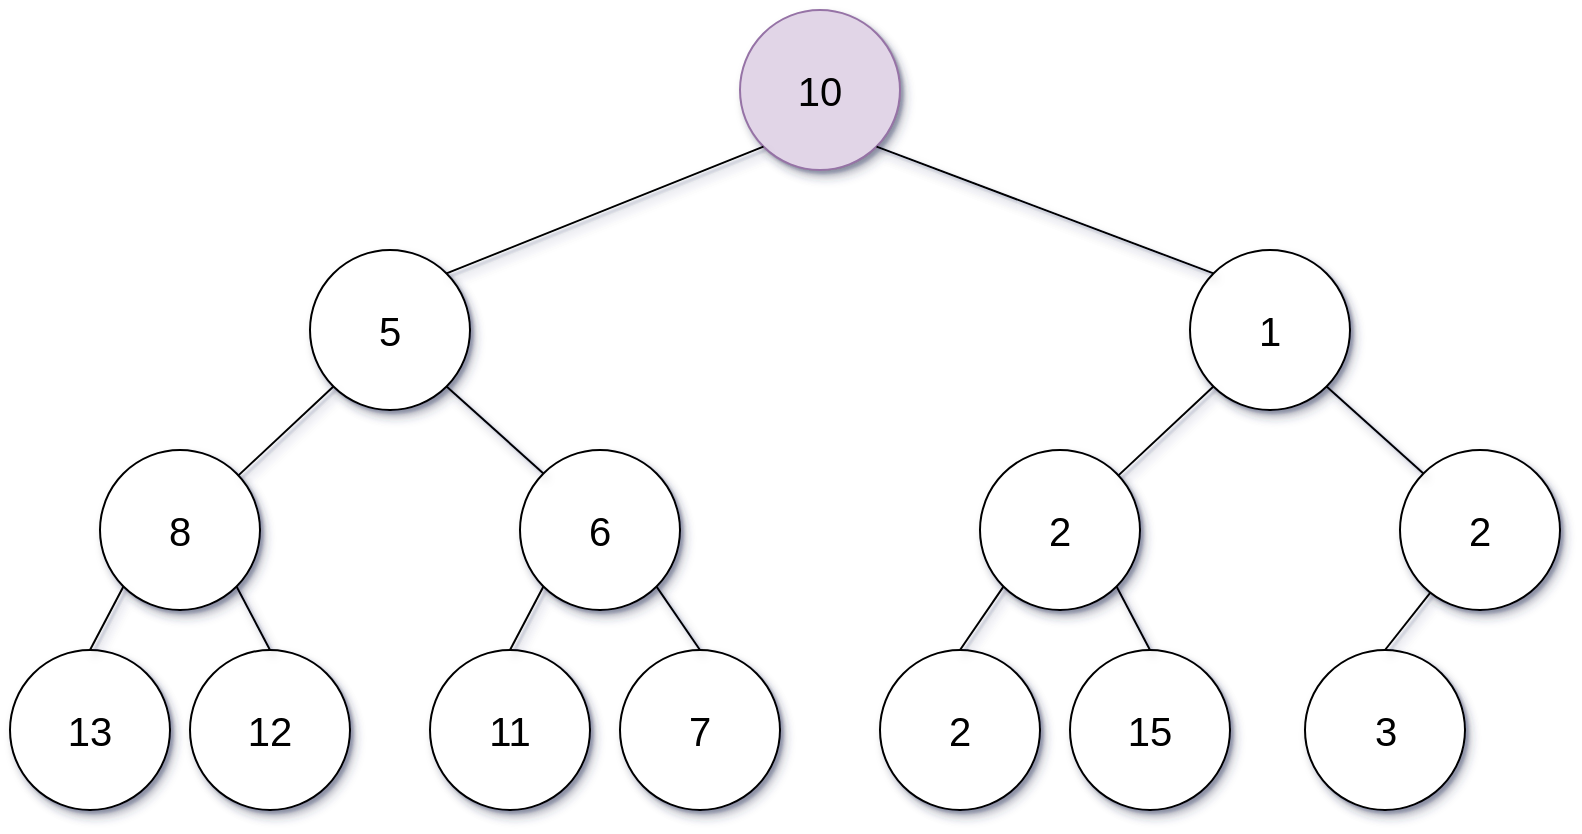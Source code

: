 <mxfile version="13.3.9" type="device"><diagram id="wYuCrtG_I1ZGuGPqZJJb" name="Página-1"><mxGraphModel dx="2059" dy="588" grid="1" gridSize="10" guides="1" tooltips="1" connect="1" arrows="1" fold="1" page="1" pageScale="1" pageWidth="850" pageHeight="1100" math="0" shadow="1"><root><mxCell id="0"/><mxCell id="1" parent="0"/><mxCell id="jEOD7p3hpSiM-hZA-DdB-1" value="" style="ellipse;whiteSpace=wrap;html=1;aspect=fixed;shadow=1;sketch=0;fillColor=#e1d5e7;strokeColor=#9673a6;" vertex="1" parent="1"><mxGeometry x="320" y="280" width="80" height="80" as="geometry"/></mxCell><mxCell id="jEOD7p3hpSiM-hZA-DdB-2" value="10" style="text;html=1;strokeColor=none;fillColor=none;align=center;verticalAlign=middle;whiteSpace=wrap;rounded=0;fontSize=20;shadow=1;sketch=0;" vertex="1" parent="1"><mxGeometry x="340" y="310" width="40" height="20" as="geometry"/></mxCell><mxCell id="jEOD7p3hpSiM-hZA-DdB-3" value="" style="ellipse;whiteSpace=wrap;html=1;aspect=fixed;shadow=1;sketch=0;" vertex="1" parent="1"><mxGeometry x="105" y="400" width="80" height="80" as="geometry"/></mxCell><mxCell id="jEOD7p3hpSiM-hZA-DdB-4" value="5" style="text;html=1;strokeColor=none;fillColor=none;align=center;verticalAlign=middle;whiteSpace=wrap;rounded=0;fontSize=20;shadow=1;sketch=0;" vertex="1" parent="1"><mxGeometry x="125" y="430" width="40" height="20" as="geometry"/></mxCell><mxCell id="jEOD7p3hpSiM-hZA-DdB-5" value="" style="ellipse;whiteSpace=wrap;html=1;aspect=fixed;shadow=1;sketch=0;" vertex="1" parent="1"><mxGeometry x="545" y="400" width="80" height="80" as="geometry"/></mxCell><mxCell id="jEOD7p3hpSiM-hZA-DdB-6" value="1" style="text;html=1;strokeColor=none;fillColor=none;align=center;verticalAlign=middle;whiteSpace=wrap;rounded=0;fontSize=20;shadow=1;sketch=0;" vertex="1" parent="1"><mxGeometry x="565" y="430" width="40" height="20" as="geometry"/></mxCell><mxCell id="jEOD7p3hpSiM-hZA-DdB-7" value="" style="ellipse;whiteSpace=wrap;html=1;aspect=fixed;shadow=1;sketch=0;" vertex="1" parent="1"><mxGeometry x="210" y="500" width="80" height="80" as="geometry"/></mxCell><mxCell id="jEOD7p3hpSiM-hZA-DdB-8" value="6" style="text;html=1;strokeColor=none;fillColor=none;align=center;verticalAlign=middle;whiteSpace=wrap;rounded=0;fontSize=20;shadow=1;sketch=0;" vertex="1" parent="1"><mxGeometry x="230" y="530" width="40" height="20" as="geometry"/></mxCell><mxCell id="jEOD7p3hpSiM-hZA-DdB-9" value="" style="ellipse;whiteSpace=wrap;html=1;aspect=fixed;shadow=1;sketch=0;" vertex="1" parent="1"><mxGeometry y="500" width="80" height="80" as="geometry"/></mxCell><mxCell id="jEOD7p3hpSiM-hZA-DdB-10" value="8" style="text;html=1;strokeColor=none;fillColor=none;align=center;verticalAlign=middle;whiteSpace=wrap;rounded=0;fontSize=20;shadow=1;sketch=0;" vertex="1" parent="1"><mxGeometry x="20" y="530" width="40" height="20" as="geometry"/></mxCell><mxCell id="jEOD7p3hpSiM-hZA-DdB-13" value="" style="ellipse;whiteSpace=wrap;html=1;aspect=fixed;shadow=1;sketch=0;" vertex="1" parent="1"><mxGeometry x="165" y="600" width="80" height="80" as="geometry"/></mxCell><mxCell id="jEOD7p3hpSiM-hZA-DdB-14" value="11" style="text;html=1;strokeColor=none;fillColor=none;align=center;verticalAlign=middle;whiteSpace=wrap;rounded=0;fontSize=20;shadow=1;sketch=0;" vertex="1" parent="1"><mxGeometry x="185" y="630" width="40" height="20" as="geometry"/></mxCell><mxCell id="jEOD7p3hpSiM-hZA-DdB-15" value="" style="ellipse;whiteSpace=wrap;html=1;aspect=fixed;shadow=1;sketch=0;" vertex="1" parent="1"><mxGeometry x="45" y="600" width="80" height="80" as="geometry"/></mxCell><mxCell id="jEOD7p3hpSiM-hZA-DdB-16" value="12" style="text;html=1;strokeColor=none;fillColor=none;align=center;verticalAlign=middle;whiteSpace=wrap;rounded=0;fontSize=20;shadow=1;sketch=0;" vertex="1" parent="1"><mxGeometry x="65" y="630" width="40" height="20" as="geometry"/></mxCell><mxCell id="jEOD7p3hpSiM-hZA-DdB-17" value="" style="ellipse;whiteSpace=wrap;html=1;aspect=fixed;shadow=1;sketch=0;" vertex="1" parent="1"><mxGeometry x="-45" y="600" width="80" height="80" as="geometry"/></mxCell><mxCell id="jEOD7p3hpSiM-hZA-DdB-18" value="13" style="text;html=1;strokeColor=none;fillColor=none;align=center;verticalAlign=middle;whiteSpace=wrap;rounded=0;fontSize=20;shadow=1;sketch=0;" vertex="1" parent="1"><mxGeometry x="-25" y="630" width="40" height="20" as="geometry"/></mxCell><mxCell id="jEOD7p3hpSiM-hZA-DdB-19" value="" style="ellipse;whiteSpace=wrap;html=1;aspect=fixed;shadow=1;sketch=0;" vertex="1" parent="1"><mxGeometry x="650" y="500" width="80" height="80" as="geometry"/></mxCell><mxCell id="jEOD7p3hpSiM-hZA-DdB-20" value="2" style="text;html=1;strokeColor=none;fillColor=none;align=center;verticalAlign=middle;whiteSpace=wrap;rounded=0;fontSize=20;shadow=1;sketch=0;" vertex="1" parent="1"><mxGeometry x="670" y="530" width="40" height="20" as="geometry"/></mxCell><mxCell id="jEOD7p3hpSiM-hZA-DdB-21" value="" style="ellipse;whiteSpace=wrap;html=1;aspect=fixed;shadow=1;sketch=0;" vertex="1" parent="1"><mxGeometry x="440" y="500" width="80" height="80" as="geometry"/></mxCell><mxCell id="jEOD7p3hpSiM-hZA-DdB-22" value="2" style="text;html=1;strokeColor=none;fillColor=none;align=center;verticalAlign=middle;whiteSpace=wrap;rounded=0;fontSize=20;shadow=1;sketch=0;" vertex="1" parent="1"><mxGeometry x="460" y="530" width="40" height="20" as="geometry"/></mxCell><mxCell id="jEOD7p3hpSiM-hZA-DdB-23" value="" style="endArrow=none;html=1;fontSize=20;entryX=0;entryY=1;entryDx=0;entryDy=0;exitX=1;exitY=0;exitDx=0;exitDy=0;shadow=1;sketch=0;" edge="1" parent="1" source="jEOD7p3hpSiM-hZA-DdB-3" target="jEOD7p3hpSiM-hZA-DdB-1"><mxGeometry width="50" height="50" relative="1" as="geometry"><mxPoint x="295" y="430" as="sourcePoint"/><mxPoint x="345" y="380" as="targetPoint"/></mxGeometry></mxCell><mxCell id="jEOD7p3hpSiM-hZA-DdB-24" value="" style="endArrow=none;html=1;fontSize=20;entryX=1;entryY=1;entryDx=0;entryDy=0;exitX=0;exitY=0;exitDx=0;exitDy=0;shadow=1;sketch=0;" edge="1" parent="1" source="jEOD7p3hpSiM-hZA-DdB-5" target="jEOD7p3hpSiM-hZA-DdB-1"><mxGeometry width="50" height="50" relative="1" as="geometry"><mxPoint x="295" y="465" as="sourcePoint"/><mxPoint x="345" y="415" as="targetPoint"/></mxGeometry></mxCell><mxCell id="jEOD7p3hpSiM-hZA-DdB-25" value="" style="endArrow=none;html=1;fontSize=20;entryX=0;entryY=1;entryDx=0;entryDy=0;shadow=1;sketch=0;" edge="1" parent="1" source="jEOD7p3hpSiM-hZA-DdB-9" target="jEOD7p3hpSiM-hZA-DdB-3"><mxGeometry width="50" height="50" relative="1" as="geometry"><mxPoint x="95" y="550" as="sourcePoint"/><mxPoint x="145" y="500" as="targetPoint"/></mxGeometry></mxCell><mxCell id="jEOD7p3hpSiM-hZA-DdB-26" value="" style="endArrow=none;html=1;fontSize=20;entryX=1;entryY=1;entryDx=0;entryDy=0;exitX=0;exitY=0;exitDx=0;exitDy=0;shadow=1;sketch=0;" edge="1" parent="1" source="jEOD7p3hpSiM-hZA-DdB-7" target="jEOD7p3hpSiM-hZA-DdB-3"><mxGeometry width="50" height="50" relative="1" as="geometry"><mxPoint x="95" y="575" as="sourcePoint"/><mxPoint x="145" y="525" as="targetPoint"/></mxGeometry></mxCell><mxCell id="jEOD7p3hpSiM-hZA-DdB-27" value="" style="endArrow=none;html=1;fontSize=20;exitX=0.5;exitY=0;exitDx=0;exitDy=0;entryX=0;entryY=1;entryDx=0;entryDy=0;shadow=1;sketch=0;" edge="1" parent="1" source="jEOD7p3hpSiM-hZA-DdB-17" target="jEOD7p3hpSiM-hZA-DdB-9"><mxGeometry width="50" height="50" relative="1" as="geometry"><mxPoint x="95" y="590" as="sourcePoint"/><mxPoint x="145" y="540" as="targetPoint"/></mxGeometry></mxCell><mxCell id="jEOD7p3hpSiM-hZA-DdB-28" value="" style="endArrow=none;html=1;fontSize=20;entryX=1;entryY=1;entryDx=0;entryDy=0;exitX=0.5;exitY=0;exitDx=0;exitDy=0;shadow=1;sketch=0;" edge="1" parent="1" source="jEOD7p3hpSiM-hZA-DdB-15" target="jEOD7p3hpSiM-hZA-DdB-9"><mxGeometry width="50" height="50" relative="1" as="geometry"><mxPoint x="120" y="600" as="sourcePoint"/><mxPoint x="170" y="550" as="targetPoint"/></mxGeometry></mxCell><mxCell id="jEOD7p3hpSiM-hZA-DdB-29" value="" style="endArrow=none;html=1;fontSize=20;entryX=0;entryY=1;entryDx=0;entryDy=0;exitX=0.5;exitY=0;exitDx=0;exitDy=0;shadow=1;sketch=0;" edge="1" parent="1" source="jEOD7p3hpSiM-hZA-DdB-13" target="jEOD7p3hpSiM-hZA-DdB-7"><mxGeometry width="50" height="50" relative="1" as="geometry"><mxPoint x="135" y="610" as="sourcePoint"/><mxPoint x="185" y="560" as="targetPoint"/></mxGeometry></mxCell><mxCell id="jEOD7p3hpSiM-hZA-DdB-30" value="" style="endArrow=none;html=1;fontSize=20;entryX=0;entryY=1;entryDx=0;entryDy=0;shadow=1;sketch=0;" edge="1" parent="1" source="jEOD7p3hpSiM-hZA-DdB-21" target="jEOD7p3hpSiM-hZA-DdB-5"><mxGeometry width="50" height="50" relative="1" as="geometry"><mxPoint x="425" y="490" as="sourcePoint"/><mxPoint x="475" y="440" as="targetPoint"/></mxGeometry></mxCell><mxCell id="jEOD7p3hpSiM-hZA-DdB-31" value="" style="endArrow=none;html=1;fontSize=20;entryX=1;entryY=1;entryDx=0;entryDy=0;exitX=0;exitY=0;exitDx=0;exitDy=0;shadow=1;sketch=0;" edge="1" parent="1" source="jEOD7p3hpSiM-hZA-DdB-19" target="jEOD7p3hpSiM-hZA-DdB-5"><mxGeometry width="50" height="50" relative="1" as="geometry"><mxPoint x="575" y="590" as="sourcePoint"/><mxPoint x="625" y="540" as="targetPoint"/></mxGeometry></mxCell><mxCell id="jEOD7p3hpSiM-hZA-DdB-32" value="" style="ellipse;whiteSpace=wrap;html=1;aspect=fixed;shadow=1;sketch=0;" vertex="1" parent="1"><mxGeometry x="260" y="600" width="80" height="80" as="geometry"/></mxCell><mxCell id="jEOD7p3hpSiM-hZA-DdB-33" value="7" style="text;html=1;align=center;verticalAlign=middle;whiteSpace=wrap;rounded=0;fontSize=20;shadow=1;sketch=0;" vertex="1" parent="1"><mxGeometry x="280" y="630" width="40" height="20" as="geometry"/></mxCell><mxCell id="jEOD7p3hpSiM-hZA-DdB-34" value="" style="endArrow=none;html=1;fontSize=20;exitX=0.5;exitY=0;exitDx=0;exitDy=0;entryX=1;entryY=1;entryDx=0;entryDy=0;shadow=1;sketch=0;" edge="1" parent="1" source="jEOD7p3hpSiM-hZA-DdB-32" target="jEOD7p3hpSiM-hZA-DdB-7"><mxGeometry width="50" height="50" relative="1" as="geometry"><mxPoint x="445" y="690" as="sourcePoint"/><mxPoint x="495" y="640" as="targetPoint"/></mxGeometry></mxCell><mxCell id="jEOD7p3hpSiM-hZA-DdB-40" value="" style="ellipse;whiteSpace=wrap;html=1;aspect=fixed;shadow=1;sketch=0;" vertex="1" parent="1"><mxGeometry x="390" y="600" width="80" height="80" as="geometry"/></mxCell><mxCell id="jEOD7p3hpSiM-hZA-DdB-41" value="2" style="text;html=1;strokeColor=none;fillColor=none;align=center;verticalAlign=middle;whiteSpace=wrap;rounded=0;fontSize=20;shadow=1;sketch=0;" vertex="1" parent="1"><mxGeometry x="410" y="630" width="40" height="20" as="geometry"/></mxCell><mxCell id="jEOD7p3hpSiM-hZA-DdB-42" value="" style="ellipse;whiteSpace=wrap;html=1;aspect=fixed;shadow=1;sketch=0;" vertex="1" parent="1"><mxGeometry x="485" y="600" width="80" height="80" as="geometry"/></mxCell><mxCell id="jEOD7p3hpSiM-hZA-DdB-43" value="15" style="text;html=1;align=center;verticalAlign=middle;whiteSpace=wrap;rounded=0;fontSize=20;shadow=1;sketch=0;" vertex="1" parent="1"><mxGeometry x="505" y="630" width="40" height="20" as="geometry"/></mxCell><mxCell id="jEOD7p3hpSiM-hZA-DdB-44" value="" style="ellipse;whiteSpace=wrap;html=1;aspect=fixed;shadow=1;sketch=0;" vertex="1" parent="1"><mxGeometry x="602.5" y="600" width="80" height="80" as="geometry"/></mxCell><mxCell id="jEOD7p3hpSiM-hZA-DdB-45" value="3" style="text;html=1;strokeColor=none;fillColor=none;align=center;verticalAlign=middle;whiteSpace=wrap;rounded=0;fontSize=20;shadow=1;sketch=0;" vertex="1" parent="1"><mxGeometry x="622.5" y="630" width="40" height="20" as="geometry"/></mxCell><mxCell id="jEOD7p3hpSiM-hZA-DdB-48" value="" style="endArrow=none;html=1;fontSize=20;exitX=0.5;exitY=0;exitDx=0;exitDy=0;entryX=0;entryY=1;entryDx=0;entryDy=0;shadow=1;sketch=0;" edge="1" parent="1" source="jEOD7p3hpSiM-hZA-DdB-40" target="jEOD7p3hpSiM-hZA-DdB-21"><mxGeometry width="50" height="50" relative="1" as="geometry"><mxPoint x="390" y="570" as="sourcePoint"/><mxPoint x="440" y="520" as="targetPoint"/></mxGeometry></mxCell><mxCell id="jEOD7p3hpSiM-hZA-DdB-49" value="" style="endArrow=none;html=1;fontSize=20;exitX=0.5;exitY=0;exitDx=0;exitDy=0;entryX=1;entryY=1;entryDx=0;entryDy=0;shadow=1;sketch=0;" edge="1" parent="1" source="jEOD7p3hpSiM-hZA-DdB-42" target="jEOD7p3hpSiM-hZA-DdB-21"><mxGeometry width="50" height="50" relative="1" as="geometry"><mxPoint x="390" y="570" as="sourcePoint"/><mxPoint x="440" y="520" as="targetPoint"/></mxGeometry></mxCell><mxCell id="jEOD7p3hpSiM-hZA-DdB-50" value="" style="endArrow=none;html=1;fontSize=20;exitX=0.5;exitY=0;exitDx=0;exitDy=0;shadow=1;sketch=0;" edge="1" parent="1" source="jEOD7p3hpSiM-hZA-DdB-44" target="jEOD7p3hpSiM-hZA-DdB-19"><mxGeometry width="50" height="50" relative="1" as="geometry"><mxPoint x="390" y="570" as="sourcePoint"/><mxPoint x="440" y="520" as="targetPoint"/></mxGeometry></mxCell></root></mxGraphModel></diagram></mxfile>